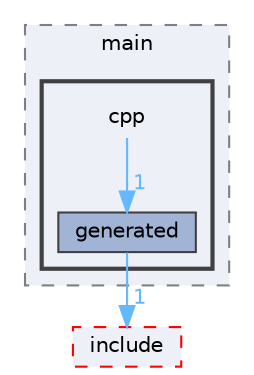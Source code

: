 digraph "flatbuffers/android/app/src/main/cpp"
{
 // LATEX_PDF_SIZE
  bgcolor="transparent";
  edge [fontname=Helvetica,fontsize=10,labelfontname=Helvetica,labelfontsize=10];
  node [fontname=Helvetica,fontsize=10,shape=box,height=0.2,width=0.4];
  compound=true
  subgraph clusterdir_05c95da1e83108dc9d39d0ecec5246b6 {
    graph [ bgcolor="#edf0f7", pencolor="grey50", label="main", fontname=Helvetica,fontsize=10 style="filled,dashed", URL="dir_05c95da1e83108dc9d39d0ecec5246b6.html",tooltip=""]
  subgraph clusterdir_3b7aab8a0d5b852a40597a35728fe6d0 {
    graph [ bgcolor="#edf0f7", pencolor="grey25", label="", fontname=Helvetica,fontsize=10 style="filled,bold", URL="dir_3b7aab8a0d5b852a40597a35728fe6d0.html",tooltip=""]
    dir_3b7aab8a0d5b852a40597a35728fe6d0 [shape=plaintext, label="cpp"];
  dir_d037ad5b230e329fda601f8c255e64f0 [label="generated", fillcolor="#a2b4d6", color="grey25", style="filled", URL="dir_d037ad5b230e329fda601f8c255e64f0.html",tooltip=""];
  }
  }
  dir_1070400e4fc31576c7133789377210a4 [label="include", fillcolor="#edf0f7", color="red", style="filled,dashed", URL="dir_1070400e4fc31576c7133789377210a4.html",tooltip=""];
  dir_3b7aab8a0d5b852a40597a35728fe6d0->dir_d037ad5b230e329fda601f8c255e64f0 [headlabel="1", labeldistance=1.5 headhref="dir_000032_000083.html" href="dir_000032_000083.html" color="steelblue1" fontcolor="steelblue1"];
  dir_d037ad5b230e329fda601f8c255e64f0->dir_1070400e4fc31576c7133789377210a4 [headlabel="1", labeldistance=1.5 headhref="dir_000083_000117.html" href="dir_000083_000117.html" color="steelblue1" fontcolor="steelblue1"];
}
